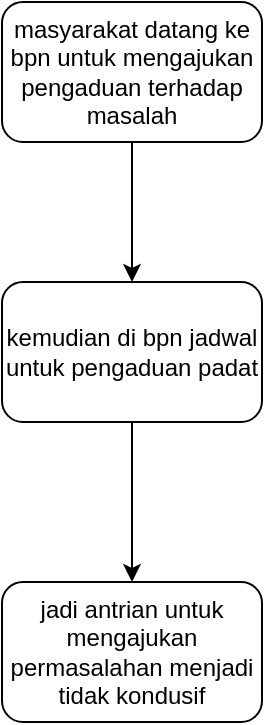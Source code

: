 <mxfile version="26.2.13">
  <diagram name="Page-1" id="apUnp6kEZ9bHuEHxvHtZ">
    <mxGraphModel dx="1428" dy="751" grid="1" gridSize="10" guides="1" tooltips="1" connect="1" arrows="1" fold="1" page="1" pageScale="1" pageWidth="850" pageHeight="1100" math="0" shadow="0">
      <root>
        <mxCell id="0" />
        <mxCell id="1" parent="0" />
        <mxCell id="BjRJzPvypT3539zgOQNm-1" value="masyarakat datang ke bpn untuk mengajukan pengaduan terhadap masalah" style="rounded=1;whiteSpace=wrap;html=1;" vertex="1" parent="1">
          <mxGeometry x="350" y="130" width="130" height="70" as="geometry" />
        </mxCell>
        <mxCell id="BjRJzPvypT3539zgOQNm-2" value="kemudian di bpn jadwal untuk pengaduan padat" style="rounded=1;whiteSpace=wrap;html=1;" vertex="1" parent="1">
          <mxGeometry x="350" y="270" width="130" height="70" as="geometry" />
        </mxCell>
        <mxCell id="BjRJzPvypT3539zgOQNm-3" value="jadi antrian untuk mengajukan permasalahan menjadi tidak kondusif" style="rounded=1;whiteSpace=wrap;html=1;" vertex="1" parent="1">
          <mxGeometry x="350" y="420" width="130" height="70" as="geometry" />
        </mxCell>
        <mxCell id="BjRJzPvypT3539zgOQNm-5" value="" style="endArrow=classic;html=1;rounded=0;exitX=0.5;exitY=1;exitDx=0;exitDy=0;" edge="1" parent="1" source="BjRJzPvypT3539zgOQNm-1" target="BjRJzPvypT3539zgOQNm-2">
          <mxGeometry width="50" height="50" relative="1" as="geometry">
            <mxPoint x="230" y="390" as="sourcePoint" />
            <mxPoint x="280" y="340" as="targetPoint" />
          </mxGeometry>
        </mxCell>
        <mxCell id="BjRJzPvypT3539zgOQNm-12" value="" style="endArrow=classic;html=1;rounded=0;entryX=0.5;entryY=0;entryDx=0;entryDy=0;exitX=0.5;exitY=1;exitDx=0;exitDy=0;" edge="1" parent="1" source="BjRJzPvypT3539zgOQNm-2" target="BjRJzPvypT3539zgOQNm-3">
          <mxGeometry width="50" height="50" relative="1" as="geometry">
            <mxPoint x="380" y="390" as="sourcePoint" />
            <mxPoint x="430" y="340" as="targetPoint" />
          </mxGeometry>
        </mxCell>
      </root>
    </mxGraphModel>
  </diagram>
</mxfile>
